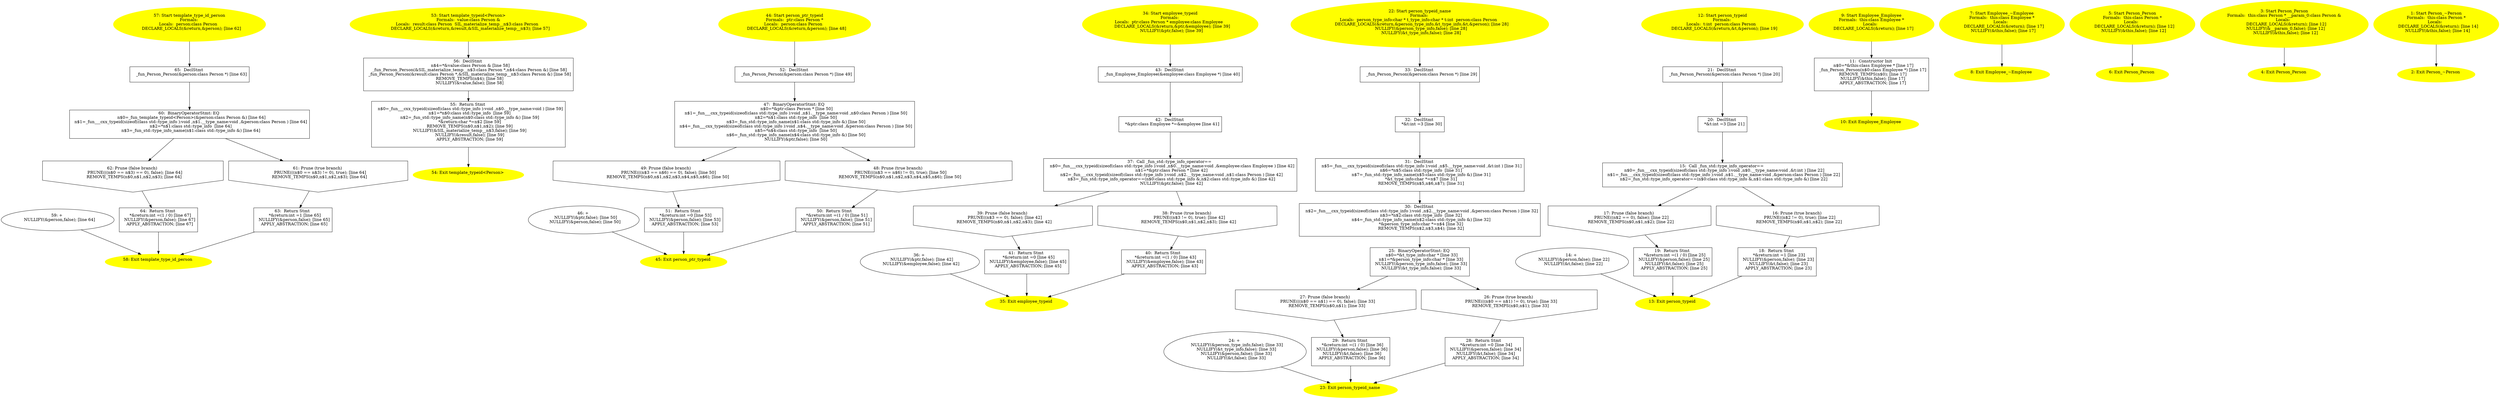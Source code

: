 digraph iCFG {
65 [label="65:  DeclStmt \n   _fun_Person_Person(&person:class Person *) [line 63]\n " shape="box"]
	

	 65 -> 60 ;
64 [label="64:  Return Stmt \n   *&return:int =(1 / 0) [line 67]\n  NULLIFY(&person,false); [line 67]\n  APPLY_ABSTRACTION; [line 67]\n " shape="box"]
	

	 64 -> 58 ;
63 [label="63:  Return Stmt \n   *&return:int =1 [line 65]\n  NULLIFY(&person,false); [line 65]\n  APPLY_ABSTRACTION; [line 65]\n " shape="box"]
	

	 63 -> 58 ;
62 [label="62: Prune (false branch) \n   PRUNE(((n$0 == n$3) == 0), false); [line 64]\n  REMOVE_TEMPS(n$0,n$1,n$2,n$3); [line 64]\n " shape="invhouse"]
	

	 62 -> 64 ;
61 [label="61: Prune (true branch) \n   PRUNE(((n$0 == n$3) != 0), true); [line 64]\n  REMOVE_TEMPS(n$0,n$1,n$2,n$3); [line 64]\n " shape="invhouse"]
	

	 61 -> 63 ;
60 [label="60:  BinaryOperatorStmt: EQ \n   n$0=_fun_template_typeid<Person>(&person:class Person &) [line 64]\n  n$1=_fun___cxx_typeid(sizeof(class std::type_info ):void ,n$1.__type_name:void ,&person:class Person ) [line 64]\n  n$2=*n$1:class std::type_info  [line 64]\n  n$3=_fun_std::type_info_name(n$1:class std::type_info &) [line 64]\n " shape="box"]
	

	 60 -> 61 ;
	 60 -> 62 ;
59 [label="59: + \n   NULLIFY(&person,false); [line 64]\n " ]
	

	 59 -> 58 ;
58 [label="58: Exit template_type_id_person \n  " color=yellow style=filled]
	

57 [label="57: Start template_type_id_person\nFormals: \nLocals:  person:class Person  \n   DECLARE_LOCALS(&return,&person); [line 62]\n " color=yellow style=filled]
	

	 57 -> 65 ;
56 [label="56:  DeclStmt \n   n$4=*&value:class Person & [line 58]\n  _fun_Person_Person(&SIL_materialize_temp__n$3:class Person *,n$4:class Person &) [line 58]\n  _fun_Person_Person(&result:class Person *,&SIL_materialize_temp__n$3:class Person &) [line 58]\n  REMOVE_TEMPS(n$4); [line 58]\n  NULLIFY(&value,false); [line 58]\n " shape="box"]
	

	 56 -> 55 ;
55 [label="55:  Return Stmt \n   n$0=_fun___cxx_typeid(sizeof(class std::type_info ):void ,n$0.__type_name:void ) [line 59]\n  n$1=*n$0:class std::type_info  [line 59]\n  n$2=_fun_std::type_info_name(n$0:class std::type_info &) [line 59]\n  *&return:char *=n$2 [line 59]\n  REMOVE_TEMPS(n$0,n$1,n$2); [line 59]\n  NULLIFY(&SIL_materialize_temp__n$3,false); [line 59]\n  NULLIFY(&result,false); [line 59]\n  APPLY_ABSTRACTION; [line 59]\n " shape="box"]
	

	 55 -> 54 ;
54 [label="54: Exit template_typeid<Person> \n  " color=yellow style=filled]
	

53 [label="53: Start template_typeid<Person>\nFormals:  value:class Person &\nLocals:  result:class Person  SIL_materialize_temp__n$3:class Person  \n   DECLARE_LOCALS(&return,&result,&SIL_materialize_temp__n$3); [line 57]\n " color=yellow style=filled]
	

	 53 -> 56 ;
52 [label="52:  DeclStmt \n   _fun_Person_Person(&person:class Person *) [line 49]\n " shape="box"]
	

	 52 -> 47 ;
51 [label="51:  Return Stmt \n   *&return:int =0 [line 53]\n  NULLIFY(&person,false); [line 53]\n  APPLY_ABSTRACTION; [line 53]\n " shape="box"]
	

	 51 -> 45 ;
50 [label="50:  Return Stmt \n   *&return:int =(1 / 0) [line 51]\n  NULLIFY(&person,false); [line 51]\n  APPLY_ABSTRACTION; [line 51]\n " shape="box"]
	

	 50 -> 45 ;
49 [label="49: Prune (false branch) \n   PRUNE(((n$3 == n$6) == 0), false); [line 50]\n  REMOVE_TEMPS(n$0,n$1,n$2,n$3,n$4,n$5,n$6); [line 50]\n " shape="invhouse"]
	

	 49 -> 51 ;
48 [label="48: Prune (true branch) \n   PRUNE(((n$3 == n$6) != 0), true); [line 50]\n  REMOVE_TEMPS(n$0,n$1,n$2,n$3,n$4,n$5,n$6); [line 50]\n " shape="invhouse"]
	

	 48 -> 50 ;
47 [label="47:  BinaryOperatorStmt: EQ \n   n$0=*&ptr:class Person * [line 50]\n  n$1=_fun___cxx_typeid(sizeof(class std::type_info ):void ,n$1.__type_name:void ,n$0:class Person ) [line 50]\n  n$2=*n$1:class std::type_info  [line 50]\n  n$3=_fun_std::type_info_name(n$1:class std::type_info &) [line 50]\n  n$4=_fun___cxx_typeid(sizeof(class std::type_info ):void ,n$4.__type_name:void ,&person:class Person ) [line 50]\n  n$5=*n$4:class std::type_info  [line 50]\n  n$6=_fun_std::type_info_name(n$4:class std::type_info &) [line 50]\n  NULLIFY(&ptr,false); [line 50]\n " shape="box"]
	

	 47 -> 48 ;
	 47 -> 49 ;
46 [label="46: + \n   NULLIFY(&ptr,false); [line 50]\n  NULLIFY(&person,false); [line 50]\n " ]
	

	 46 -> 45 ;
45 [label="45: Exit person_ptr_typeid \n  " color=yellow style=filled]
	

44 [label="44: Start person_ptr_typeid\nFormals:  ptr:class Person *\nLocals:  person:class Person  \n   DECLARE_LOCALS(&return,&person); [line 48]\n " color=yellow style=filled]
	

	 44 -> 52 ;
43 [label="43:  DeclStmt \n   _fun_Employee_Employee(&employee:class Employee *) [line 40]\n " shape="box"]
	

	 43 -> 42 ;
42 [label="42:  DeclStmt \n   *&ptr:class Employee *=&employee [line 41]\n " shape="box"]
	

	 42 -> 37 ;
41 [label="41:  Return Stmt \n   *&return:int =0 [line 45]\n  NULLIFY(&employee,false); [line 45]\n  APPLY_ABSTRACTION; [line 45]\n " shape="box"]
	

	 41 -> 35 ;
40 [label="40:  Return Stmt \n   *&return:int =(1 / 0) [line 43]\n  NULLIFY(&employee,false); [line 43]\n  APPLY_ABSTRACTION; [line 43]\n " shape="box"]
	

	 40 -> 35 ;
39 [label="39: Prune (false branch) \n   PRUNE((n$3 == 0), false); [line 42]\n  REMOVE_TEMPS(n$0,n$1,n$2,n$3); [line 42]\n " shape="invhouse"]
	

	 39 -> 41 ;
38 [label="38: Prune (true branch) \n   PRUNE((n$3 != 0), true); [line 42]\n  REMOVE_TEMPS(n$0,n$1,n$2,n$3); [line 42]\n " shape="invhouse"]
	

	 38 -> 40 ;
37 [label="37:  Call _fun_std::type_info_operator== \n   n$0=_fun___cxx_typeid(sizeof(class std::type_info ):void ,n$0.__type_name:void ,&employee:class Employee ) [line 42]\n  n$1=*&ptr:class Person * [line 42]\n  n$2=_fun___cxx_typeid(sizeof(class std::type_info ):void ,n$2.__type_name:void ,n$1:class Person ) [line 42]\n  n$3=_fun_std::type_info_operator==(n$0:class std::type_info &,n$2:class std::type_info &) [line 42]\n  NULLIFY(&ptr,false); [line 42]\n " shape="box"]
	

	 37 -> 38 ;
	 37 -> 39 ;
36 [label="36: + \n   NULLIFY(&ptr,false); [line 42]\n  NULLIFY(&employee,false); [line 42]\n " ]
	

	 36 -> 35 ;
35 [label="35: Exit employee_typeid \n  " color=yellow style=filled]
	

34 [label="34: Start employee_typeid\nFormals: \nLocals:  ptr:class Person * employee:class Employee  \n   DECLARE_LOCALS(&return,&ptr,&employee); [line 39]\n  NULLIFY(&ptr,false); [line 39]\n " color=yellow style=filled]
	

	 34 -> 43 ;
33 [label="33:  DeclStmt \n   _fun_Person_Person(&person:class Person *) [line 29]\n " shape="box"]
	

	 33 -> 32 ;
32 [label="32:  DeclStmt \n   *&t:int =3 [line 30]\n " shape="box"]
	

	 32 -> 31 ;
31 [label="31:  DeclStmt \n   n$5=_fun___cxx_typeid(sizeof(class std::type_info ):void ,n$5.__type_name:void ,&t:int ) [line 31]\n  n$6=*n$5:class std::type_info  [line 31]\n  n$7=_fun_std::type_info_name(n$5:class std::type_info &) [line 31]\n  *&t_type_info:char *=n$7 [line 31]\n  REMOVE_TEMPS(n$5,n$6,n$7); [line 31]\n " shape="box"]
	

	 31 -> 30 ;
30 [label="30:  DeclStmt \n   n$2=_fun___cxx_typeid(sizeof(class std::type_info ):void ,n$2.__type_name:void ,&person:class Person ) [line 32]\n  n$3=*n$2:class std::type_info  [line 32]\n  n$4=_fun_std::type_info_name(n$2:class std::type_info &) [line 32]\n  *&person_type_info:char *=n$4 [line 32]\n  REMOVE_TEMPS(n$2,n$3,n$4); [line 32]\n " shape="box"]
	

	 30 -> 25 ;
29 [label="29:  Return Stmt \n   *&return:int =(1 / 0) [line 36]\n  NULLIFY(&person,false); [line 36]\n  NULLIFY(&t,false); [line 36]\n  APPLY_ABSTRACTION; [line 36]\n " shape="box"]
	

	 29 -> 23 ;
28 [label="28:  Return Stmt \n   *&return:int =0 [line 34]\n  NULLIFY(&person,false); [line 34]\n  NULLIFY(&t,false); [line 34]\n  APPLY_ABSTRACTION; [line 34]\n " shape="box"]
	

	 28 -> 23 ;
27 [label="27: Prune (false branch) \n   PRUNE(((n$0 == n$1) == 0), false); [line 33]\n  REMOVE_TEMPS(n$0,n$1); [line 33]\n " shape="invhouse"]
	

	 27 -> 29 ;
26 [label="26: Prune (true branch) \n   PRUNE(((n$0 == n$1) != 0), true); [line 33]\n  REMOVE_TEMPS(n$0,n$1); [line 33]\n " shape="invhouse"]
	

	 26 -> 28 ;
25 [label="25:  BinaryOperatorStmt: EQ \n   n$0=*&t_type_info:char * [line 33]\n  n$1=*&person_type_info:char * [line 33]\n  NULLIFY(&person_type_info,false); [line 33]\n  NULLIFY(&t_type_info,false); [line 33]\n " shape="box"]
	

	 25 -> 26 ;
	 25 -> 27 ;
24 [label="24: + \n   NULLIFY(&person_type_info,false); [line 33]\n  NULLIFY(&t_type_info,false); [line 33]\n  NULLIFY(&person,false); [line 33]\n  NULLIFY(&t,false); [line 33]\n " ]
	

	 24 -> 23 ;
23 [label="23: Exit person_typeid_name \n  " color=yellow style=filled]
	

22 [label="22: Start person_typeid_name\nFormals: \nLocals:  person_type_info:char * t_type_info:char * t:int  person:class Person  \n   DECLARE_LOCALS(&return,&person_type_info,&t_type_info,&t,&person); [line 28]\n  NULLIFY(&person_type_info,false); [line 28]\n  NULLIFY(&t_type_info,false); [line 28]\n " color=yellow style=filled]
	

	 22 -> 33 ;
21 [label="21:  DeclStmt \n   _fun_Person_Person(&person:class Person *) [line 20]\n " shape="box"]
	

	 21 -> 20 ;
20 [label="20:  DeclStmt \n   *&t:int =3 [line 21]\n " shape="box"]
	

	 20 -> 15 ;
19 [label="19:  Return Stmt \n   *&return:int =(1 / 0) [line 25]\n  NULLIFY(&person,false); [line 25]\n  NULLIFY(&t,false); [line 25]\n  APPLY_ABSTRACTION; [line 25]\n " shape="box"]
	

	 19 -> 13 ;
18 [label="18:  Return Stmt \n   *&return:int =1 [line 23]\n  NULLIFY(&person,false); [line 23]\n  NULLIFY(&t,false); [line 23]\n  APPLY_ABSTRACTION; [line 23]\n " shape="box"]
	

	 18 -> 13 ;
17 [label="17: Prune (false branch) \n   PRUNE((n$2 == 0), false); [line 22]\n  REMOVE_TEMPS(n$0,n$1,n$2); [line 22]\n " shape="invhouse"]
	

	 17 -> 19 ;
16 [label="16: Prune (true branch) \n   PRUNE((n$2 != 0), true); [line 22]\n  REMOVE_TEMPS(n$0,n$1,n$2); [line 22]\n " shape="invhouse"]
	

	 16 -> 18 ;
15 [label="15:  Call _fun_std::type_info_operator== \n   n$0=_fun___cxx_typeid(sizeof(class std::type_info ):void ,n$0.__type_name:void ,&t:int ) [line 22]\n  n$1=_fun___cxx_typeid(sizeof(class std::type_info ):void ,n$1.__type_name:void ,&person:class Person ) [line 22]\n  n$2=_fun_std::type_info_operator==(n$0:class std::type_info &,n$1:class std::type_info &) [line 22]\n " shape="box"]
	

	 15 -> 16 ;
	 15 -> 17 ;
14 [label="14: + \n   NULLIFY(&person,false); [line 22]\n  NULLIFY(&t,false); [line 22]\n " ]
	

	 14 -> 13 ;
13 [label="13: Exit person_typeid \n  " color=yellow style=filled]
	

12 [label="12: Start person_typeid\nFormals: \nLocals:  t:int  person:class Person  \n   DECLARE_LOCALS(&return,&t,&person); [line 19]\n " color=yellow style=filled]
	

	 12 -> 21 ;
11 [label="11:  Constructor Init \n   n$0=*&this:class Employee * [line 17]\n  _fun_Person_Person(n$0:class Employee *) [line 17]\n  REMOVE_TEMPS(n$0); [line 17]\n  NULLIFY(&this,false); [line 17]\n  APPLY_ABSTRACTION; [line 17]\n " shape="box"]
	

	 11 -> 10 ;
10 [label="10: Exit Employee_Employee \n  " color=yellow style=filled]
	

9 [label="9: Start Employee_Employee\nFormals:  this:class Employee *\nLocals:  \n   DECLARE_LOCALS(&return); [line 17]\n " color=yellow style=filled]
	

	 9 -> 11 ;
8 [label="8: Exit Employee_~Employee \n  " color=yellow style=filled]
	

7 [label="7: Start Employee_~Employee\nFormals:  this:class Employee *\nLocals:  \n   DECLARE_LOCALS(&return); [line 17]\n  NULLIFY(&this,false); [line 17]\n " color=yellow style=filled]
	

	 7 -> 8 ;
6 [label="6: Exit Person_Person \n  " color=yellow style=filled]
	

5 [label="5: Start Person_Person\nFormals:  this:class Person *\nLocals:  \n   DECLARE_LOCALS(&return); [line 12]\n  NULLIFY(&this,false); [line 12]\n " color=yellow style=filled]
	

	 5 -> 6 ;
4 [label="4: Exit Person_Person \n  " color=yellow style=filled]
	

3 [label="3: Start Person_Person\nFormals:  this:class Person * __param_0:class Person &\nLocals:  \n   DECLARE_LOCALS(&return); [line 12]\n  NULLIFY(&__param_0,false); [line 12]\n  NULLIFY(&this,false); [line 12]\n " color=yellow style=filled]
	

	 3 -> 4 ;
2 [label="2: Exit Person_~Person \n  " color=yellow style=filled]
	

1 [label="1: Start Person_~Person\nFormals:  this:class Person *\nLocals:  \n   DECLARE_LOCALS(&return); [line 14]\n  NULLIFY(&this,false); [line 14]\n " color=yellow style=filled]
	

	 1 -> 2 ;
}
